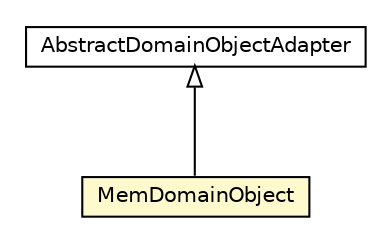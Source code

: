 #!/usr/local/bin/dot
#
# Class diagram 
# Generated by UMLGraph version 5.1 (http://www.umlgraph.org/)
#

digraph G {
	edge [fontname="Helvetica",fontsize=10,labelfontname="Helvetica",labelfontsize=10];
	node [fontname="Helvetica",fontsize=10,shape=plaintext];
	nodesep=0.25;
	ranksep=0.5;
	// pt.ist.fenixframework.core.AbstractDomainObjectAdapter
	c144713 [label=<<table title="pt.ist.fenixframework.core.AbstractDomainObjectAdapter" border="0" cellborder="1" cellspacing="0" cellpadding="2" port="p" href="../../core/AbstractDomainObjectAdapter.html">
		<tr><td><table border="0" cellspacing="0" cellpadding="1">
<tr><td align="center" balign="center"> AbstractDomainObjectAdapter </td></tr>
		</table></td></tr>
		</table>>, fontname="Helvetica", fontcolor="black", fontsize=10.0];
	// pt.ist.fenixframework.backend.mem.MemDomainObject
	c145024 [label=<<table title="pt.ist.fenixframework.backend.mem.MemDomainObject" border="0" cellborder="1" cellspacing="0" cellpadding="2" port="p" bgcolor="lemonChiffon" href="./MemDomainObject.html">
		<tr><td><table border="0" cellspacing="0" cellpadding="1">
<tr><td align="center" balign="center"> MemDomainObject </td></tr>
		</table></td></tr>
		</table>>, fontname="Helvetica", fontcolor="black", fontsize=10.0];
	//pt.ist.fenixframework.backend.mem.MemDomainObject extends pt.ist.fenixframework.core.AbstractDomainObjectAdapter
	c144713:p -> c145024:p [dir=back,arrowtail=empty];
}

